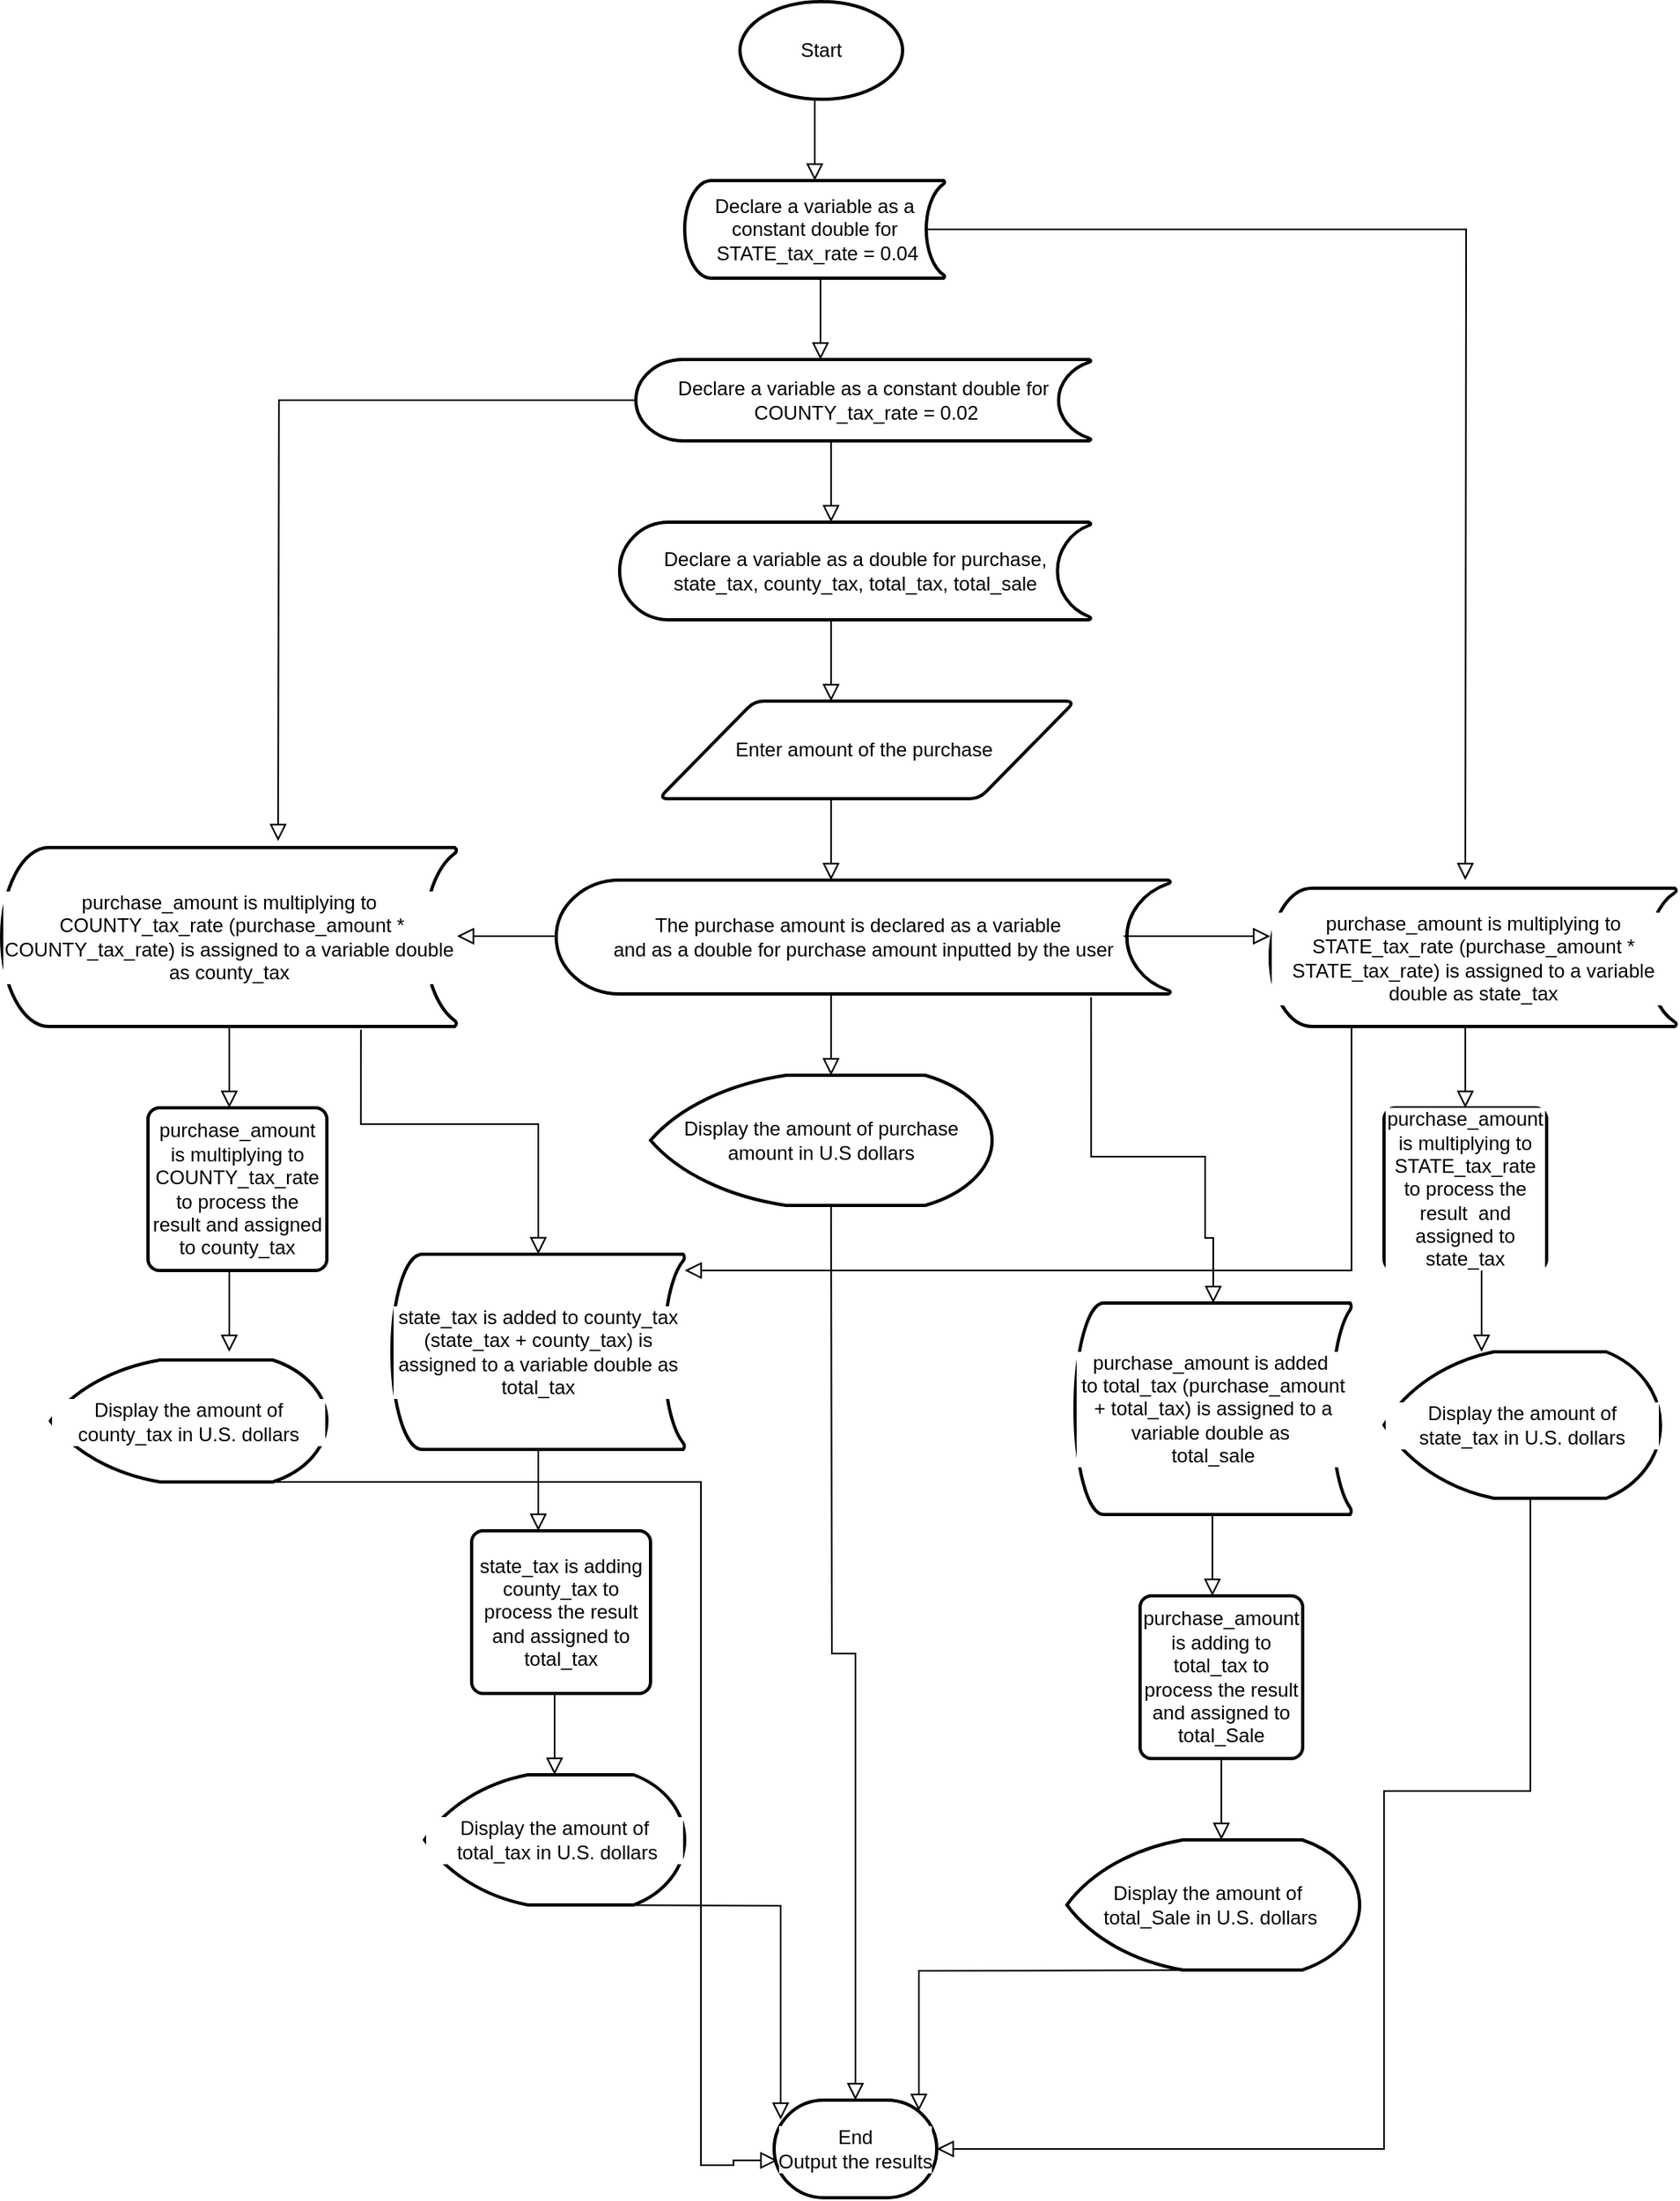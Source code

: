<mxfile version="14.2.6" type="github">
  <diagram id="C5RBs43oDa-KdzZeNtuy" name="Page-1">
    <mxGraphModel dx="2013" dy="795" grid="1" gridSize="10" guides="1" tooltips="1" connect="1" arrows="1" fold="1" page="1" pageScale="1" pageWidth="827" pageHeight="1169" math="0" shadow="0">
      <root>
        <mxCell id="WIyWlLk6GJQsqaUBKTNV-0" />
        <mxCell id="WIyWlLk6GJQsqaUBKTNV-1" parent="WIyWlLk6GJQsqaUBKTNV-0" />
        <mxCell id="c4qMcLKKXXp50W4G4nDf-0" value="Start" style="strokeWidth=2;html=1;shape=mxgraph.flowchart.start_1;whiteSpace=wrap;" vertex="1" parent="WIyWlLk6GJQsqaUBKTNV-1">
          <mxGeometry x="314" y="60" width="100" height="60" as="geometry" />
        </mxCell>
        <mxCell id="c4qMcLKKXXp50W4G4nDf-1" value="" style="rounded=0;html=1;jettySize=auto;orthogonalLoop=1;fontSize=11;endArrow=block;endFill=0;endSize=8;strokeWidth=1;shadow=0;labelBackgroundColor=none;edgeStyle=orthogonalEdgeStyle;" edge="1" parent="WIyWlLk6GJQsqaUBKTNV-1">
          <mxGeometry relative="1" as="geometry">
            <mxPoint x="360" y="120" as="sourcePoint" />
            <mxPoint x="360" y="170" as="targetPoint" />
          </mxGeometry>
        </mxCell>
        <mxCell id="c4qMcLKKXXp50W4G4nDf-2" value="Enter amount of the purchase&amp;nbsp;" style="shape=parallelogram;html=1;strokeWidth=2;perimeter=parallelogramPerimeter;whiteSpace=wrap;rounded=1;arcSize=12;size=0.23;" vertex="1" parent="WIyWlLk6GJQsqaUBKTNV-1">
          <mxGeometry x="264" y="490" width="256" height="60" as="geometry" />
        </mxCell>
        <mxCell id="c4qMcLKKXXp50W4G4nDf-3" value="Declare a variable as a constant double for &amp;nbsp;STATE_tax_rate = 0.04" style="strokeWidth=2;html=1;shape=mxgraph.flowchart.stored_data;whiteSpace=wrap;" vertex="1" parent="WIyWlLk6GJQsqaUBKTNV-1">
          <mxGeometry x="280" y="170" width="160" height="60" as="geometry" />
        </mxCell>
        <mxCell id="c4qMcLKKXXp50W4G4nDf-4" value="" style="rounded=0;html=1;jettySize=auto;orthogonalLoop=1;fontSize=11;endArrow=block;endFill=0;endSize=8;strokeWidth=1;shadow=0;labelBackgroundColor=none;edgeStyle=orthogonalEdgeStyle;" edge="1" parent="WIyWlLk6GJQsqaUBKTNV-1">
          <mxGeometry relative="1" as="geometry">
            <mxPoint x="363.5" y="230" as="sourcePoint" />
            <mxPoint x="363.5" y="280" as="targetPoint" />
            <Array as="points">
              <mxPoint x="363.5" y="230" />
            </Array>
          </mxGeometry>
        </mxCell>
        <mxCell id="c4qMcLKKXXp50W4G4nDf-9" value="Declare a variable as a constant&amp;nbsp;double for &amp;nbsp;COUNTY_tax_rate&amp;nbsp;= 0.02" style="strokeWidth=2;html=1;shape=mxgraph.flowchart.stored_data;whiteSpace=wrap;" vertex="1" parent="WIyWlLk6GJQsqaUBKTNV-1">
          <mxGeometry x="250" y="280" width="280" height="50" as="geometry" />
        </mxCell>
        <mxCell id="c4qMcLKKXXp50W4G4nDf-10" value="" style="rounded=0;html=1;jettySize=auto;orthogonalLoop=1;fontSize=11;endArrow=block;endFill=0;endSize=8;strokeWidth=1;shadow=0;labelBackgroundColor=none;edgeStyle=orthogonalEdgeStyle;" edge="1" parent="WIyWlLk6GJQsqaUBKTNV-1">
          <mxGeometry relative="1" as="geometry">
            <mxPoint x="370" y="330" as="sourcePoint" />
            <mxPoint x="370" y="380" as="targetPoint" />
          </mxGeometry>
        </mxCell>
        <mxCell id="c4qMcLKKXXp50W4G4nDf-11" value="Declare a variable as a double for purchase, state_tax, county_tax, total_tax, total_sale" style="strokeWidth=2;html=1;shape=mxgraph.flowchart.stored_data;whiteSpace=wrap;" vertex="1" parent="WIyWlLk6GJQsqaUBKTNV-1">
          <mxGeometry x="240" y="380" width="290" height="60" as="geometry" />
        </mxCell>
        <mxCell id="c4qMcLKKXXp50W4G4nDf-12" value="" style="rounded=0;html=1;jettySize=auto;orthogonalLoop=1;fontSize=11;endArrow=block;endFill=0;endSize=8;strokeWidth=1;shadow=0;labelBackgroundColor=none;edgeStyle=orthogonalEdgeStyle;" edge="1" parent="WIyWlLk6GJQsqaUBKTNV-1">
          <mxGeometry relative="1" as="geometry">
            <mxPoint x="370" y="440" as="sourcePoint" />
            <mxPoint x="370" y="490" as="targetPoint" />
          </mxGeometry>
        </mxCell>
        <mxCell id="c4qMcLKKXXp50W4G4nDf-13" value="" style="rounded=0;html=1;jettySize=auto;orthogonalLoop=1;fontSize=11;endArrow=block;endFill=0;endSize=8;strokeWidth=1;shadow=0;labelBackgroundColor=none;edgeStyle=orthogonalEdgeStyle;" edge="1" parent="WIyWlLk6GJQsqaUBKTNV-1">
          <mxGeometry relative="1" as="geometry">
            <mxPoint x="370" y="550" as="sourcePoint" />
            <mxPoint x="370" y="600" as="targetPoint" />
          </mxGeometry>
        </mxCell>
        <mxCell id="c4qMcLKKXXp50W4G4nDf-15" value="The purchase amount is declared as a variable &amp;nbsp;&lt;br&gt;and as a double for purchase amount inputted by the user" style="strokeWidth=2;html=1;shape=mxgraph.flowchart.stored_data;whiteSpace=wrap;" vertex="1" parent="WIyWlLk6GJQsqaUBKTNV-1">
          <mxGeometry x="201" y="600" width="378" height="70" as="geometry" />
        </mxCell>
        <mxCell id="c4qMcLKKXXp50W4G4nDf-16" value="" style="rounded=0;html=1;jettySize=auto;orthogonalLoop=1;fontSize=11;endArrow=block;endFill=0;endSize=8;strokeWidth=1;shadow=0;labelBackgroundColor=none;edgeStyle=orthogonalEdgeStyle;" edge="1" parent="WIyWlLk6GJQsqaUBKTNV-1">
          <mxGeometry relative="1" as="geometry">
            <mxPoint x="370" y="670" as="sourcePoint" />
            <mxPoint x="370" y="720" as="targetPoint" />
          </mxGeometry>
        </mxCell>
        <mxCell id="c4qMcLKKXXp50W4G4nDf-17" value="Display the amount of purchase &lt;br&gt;amount in U.S dollars" style="strokeWidth=2;html=1;shape=mxgraph.flowchart.display;whiteSpace=wrap;" vertex="1" parent="WIyWlLk6GJQsqaUBKTNV-1">
          <mxGeometry x="259" y="720" width="210" height="80" as="geometry" />
        </mxCell>
        <mxCell id="c4qMcLKKXXp50W4G4nDf-28" value="" style="rounded=0;html=1;jettySize=auto;orthogonalLoop=1;fontSize=11;endArrow=block;endFill=0;endSize=8;strokeWidth=1;shadow=0;labelBackgroundColor=none;edgeStyle=orthogonalEdgeStyle;" edge="1" parent="WIyWlLk6GJQsqaUBKTNV-1">
          <mxGeometry relative="1" as="geometry">
            <mxPoint x="560" y="634.5" as="sourcePoint" />
            <mxPoint x="640" y="634.5" as="targetPoint" />
            <Array as="points">
              <mxPoint x="550" y="635" />
              <mxPoint x="550" y="635" />
            </Array>
          </mxGeometry>
        </mxCell>
        <mxCell id="c4qMcLKKXXp50W4G4nDf-29" value="purchase_amount is multiplying to STATE_tax_rate (purchase_amount * STATE_tax_rate) is assigned to a variable double as state_tax" style="strokeWidth=2;html=1;shape=mxgraph.flowchart.stored_data;whiteSpace=wrap;labelBackgroundColor=#ffffff;" vertex="1" parent="WIyWlLk6GJQsqaUBKTNV-1">
          <mxGeometry x="640" y="605" width="250" height="85" as="geometry" />
        </mxCell>
        <mxCell id="c4qMcLKKXXp50W4G4nDf-32" value="" style="rounded=0;html=1;jettySize=auto;orthogonalLoop=1;fontSize=11;endArrow=block;endFill=0;endSize=8;strokeWidth=1;shadow=0;labelBackgroundColor=none;edgeStyle=orthogonalEdgeStyle;" edge="1" parent="WIyWlLk6GJQsqaUBKTNV-1">
          <mxGeometry relative="1" as="geometry">
            <mxPoint x="200" y="634.5" as="sourcePoint" />
            <mxPoint x="140" y="634.5" as="targetPoint" />
            <Array as="points">
              <mxPoint x="190" y="634.5" />
              <mxPoint x="190" y="634.5" />
            </Array>
          </mxGeometry>
        </mxCell>
        <mxCell id="c4qMcLKKXXp50W4G4nDf-33" value="purchase_amount is multiplying to&lt;br&gt;&amp;nbsp;COUNTY_tax_rate (purchase_amount * COUNTY_tax_rate) is assigned to a variable double as county_tax" style="strokeWidth=2;html=1;shape=mxgraph.flowchart.stored_data;whiteSpace=wrap;labelBackgroundColor=#ffffff;" vertex="1" parent="WIyWlLk6GJQsqaUBKTNV-1">
          <mxGeometry x="-140" y="580" width="280" height="110" as="geometry" />
        </mxCell>
        <mxCell id="c4qMcLKKXXp50W4G4nDf-36" value="" style="rounded=0;html=1;jettySize=auto;orthogonalLoop=1;fontSize=11;endArrow=block;endFill=0;endSize=8;strokeWidth=1;shadow=0;labelBackgroundColor=none;edgeStyle=orthogonalEdgeStyle;exitX=0.87;exitY=1.029;exitDx=0;exitDy=0;exitPerimeter=0;entryX=0.5;entryY=0;entryDx=0;entryDy=0;entryPerimeter=0;" edge="1" parent="WIyWlLk6GJQsqaUBKTNV-1" source="c4qMcLKKXXp50W4G4nDf-15" target="c4qMcLKKXXp50W4G4nDf-41">
          <mxGeometry relative="1" as="geometry">
            <mxPoint x="560" y="770" as="sourcePoint" />
            <mxPoint x="600" y="830" as="targetPoint" />
            <Array as="points">
              <mxPoint x="530" y="770" />
              <mxPoint x="600" y="770" />
              <mxPoint x="600" y="820" />
              <mxPoint x="605" y="820" />
            </Array>
          </mxGeometry>
        </mxCell>
        <mxCell id="c4qMcLKKXXp50W4G4nDf-37" value="state_tax is added to county_tax (state_tax + county_tax) is assigned to a variable double as total_tax" style="strokeWidth=2;html=1;shape=mxgraph.flowchart.stored_data;whiteSpace=wrap;labelBackgroundColor=#ffffff;" vertex="1" parent="WIyWlLk6GJQsqaUBKTNV-1">
          <mxGeometry x="100" y="830" width="180" height="120" as="geometry" />
        </mxCell>
        <mxCell id="c4qMcLKKXXp50W4G4nDf-41" value="purchase_amount is added&amp;nbsp;&lt;br&gt;to total_tax (purchase_amount + total_tax) is assigned to a variable double as&amp;nbsp;&lt;br&gt;total_sale" style="strokeWidth=2;html=1;shape=mxgraph.flowchart.stored_data;whiteSpace=wrap;labelBackgroundColor=#ffffff;" vertex="1" parent="WIyWlLk6GJQsqaUBKTNV-1">
          <mxGeometry x="520" y="860" width="170" height="130" as="geometry" />
        </mxCell>
        <mxCell id="c4qMcLKKXXp50W4G4nDf-43" value="" style="rounded=0;html=1;jettySize=auto;orthogonalLoop=1;fontSize=11;endArrow=block;endFill=0;endSize=8;strokeWidth=1;shadow=0;labelBackgroundColor=none;edgeStyle=orthogonalEdgeStyle;" edge="1" parent="WIyWlLk6GJQsqaUBKTNV-1">
          <mxGeometry relative="1" as="geometry">
            <mxPoint y="690" as="sourcePoint" />
            <mxPoint y="740" as="targetPoint" />
          </mxGeometry>
        </mxCell>
        <mxCell id="c4qMcLKKXXp50W4G4nDf-44" value="" style="rounded=0;html=1;jettySize=auto;orthogonalLoop=1;fontSize=11;endArrow=block;endFill=0;endSize=8;strokeWidth=1;shadow=0;labelBackgroundColor=none;edgeStyle=orthogonalEdgeStyle;" edge="1" parent="WIyWlLk6GJQsqaUBKTNV-1">
          <mxGeometry relative="1" as="geometry">
            <mxPoint x="760" y="690" as="sourcePoint" />
            <mxPoint x="760" y="740" as="targetPoint" />
          </mxGeometry>
        </mxCell>
        <mxCell id="c4qMcLKKXXp50W4G4nDf-45" value="" style="rounded=0;html=1;jettySize=auto;orthogonalLoop=1;fontSize=11;endArrow=block;endFill=0;endSize=8;strokeWidth=1;shadow=0;labelBackgroundColor=none;edgeStyle=orthogonalEdgeStyle;" edge="1" parent="WIyWlLk6GJQsqaUBKTNV-1">
          <mxGeometry relative="1" as="geometry">
            <mxPoint x="604.5" y="990" as="sourcePoint" />
            <mxPoint x="604.5" y="1040" as="targetPoint" />
          </mxGeometry>
        </mxCell>
        <mxCell id="c4qMcLKKXXp50W4G4nDf-46" value="state_tax is adding county_tax to process the result and assigned to total_tax" style="rounded=1;whiteSpace=wrap;html=1;absoluteArcSize=1;arcSize=14;strokeWidth=2;labelBackgroundColor=#ffffff;" vertex="1" parent="WIyWlLk6GJQsqaUBKTNV-1">
          <mxGeometry x="149" y="1000" width="110" height="100" as="geometry" />
        </mxCell>
        <mxCell id="c4qMcLKKXXp50W4G4nDf-47" value="purchase_amount is multiplying to COUNTY_tax_rate to process the result and assigned to county_tax" style="rounded=1;whiteSpace=wrap;html=1;absoluteArcSize=1;arcSize=14;strokeWidth=2;labelBackgroundColor=#ffffff;" vertex="1" parent="WIyWlLk6GJQsqaUBKTNV-1">
          <mxGeometry x="-50" y="740" width="110" height="100" as="geometry" />
        </mxCell>
        <mxCell id="c4qMcLKKXXp50W4G4nDf-48" value="purchase_amount is multiplying to STATE_tax_rate to process the result &amp;nbsp;and assigned to state_tax" style="rounded=1;whiteSpace=wrap;html=1;absoluteArcSize=1;arcSize=14;strokeWidth=2;labelBackgroundColor=#ffffff;" vertex="1" parent="WIyWlLk6GJQsqaUBKTNV-1">
          <mxGeometry x="710" y="740" width="100" height="100" as="geometry" />
        </mxCell>
        <mxCell id="c4qMcLKKXXp50W4G4nDf-49" value="purchase_amount is adding to total_tax to process the result and assigned to total_Sale" style="rounded=1;whiteSpace=wrap;html=1;absoluteArcSize=1;arcSize=14;strokeWidth=2;labelBackgroundColor=#ffffff;" vertex="1" parent="WIyWlLk6GJQsqaUBKTNV-1">
          <mxGeometry x="560" y="1040" width="100" height="100" as="geometry" />
        </mxCell>
        <mxCell id="c4qMcLKKXXp50W4G4nDf-50" value="" style="rounded=0;html=1;jettySize=auto;orthogonalLoop=1;fontSize=11;endArrow=block;endFill=0;endSize=8;strokeWidth=1;shadow=0;labelBackgroundColor=none;edgeStyle=orthogonalEdgeStyle;" edge="1" parent="WIyWlLk6GJQsqaUBKTNV-1">
          <mxGeometry relative="1" as="geometry">
            <mxPoint x="190" y="950" as="sourcePoint" />
            <mxPoint x="190" y="1000" as="targetPoint" />
          </mxGeometry>
        </mxCell>
        <mxCell id="c4qMcLKKXXp50W4G4nDf-52" value="" style="rounded=0;html=1;jettySize=auto;orthogonalLoop=1;fontSize=11;endArrow=block;endFill=0;endSize=8;strokeWidth=1;shadow=0;labelBackgroundColor=none;edgeStyle=orthogonalEdgeStyle;exitX=0.789;exitY=1.018;exitDx=0;exitDy=0;exitPerimeter=0;" edge="1" parent="WIyWlLk6GJQsqaUBKTNV-1" source="c4qMcLKKXXp50W4G4nDf-33">
          <mxGeometry relative="1" as="geometry">
            <mxPoint x="90" y="740" as="sourcePoint" />
            <mxPoint x="190" y="830" as="targetPoint" />
            <Array as="points">
              <mxPoint x="81" y="750" />
              <mxPoint x="190" y="750" />
            </Array>
          </mxGeometry>
        </mxCell>
        <mxCell id="c4qMcLKKXXp50W4G4nDf-54" value="" style="rounded=0;html=1;jettySize=auto;orthogonalLoop=1;fontSize=11;endArrow=block;endFill=0;endSize=8;strokeWidth=1;shadow=0;labelBackgroundColor=none;edgeStyle=orthogonalEdgeStyle;exitX=0.2;exitY=1.012;exitDx=0;exitDy=0;exitPerimeter=0;" edge="1" parent="WIyWlLk6GJQsqaUBKTNV-1" source="c4qMcLKKXXp50W4G4nDf-29" target="c4qMcLKKXXp50W4G4nDf-37">
          <mxGeometry relative="1" as="geometry">
            <mxPoint x="390" y="880" as="sourcePoint" />
            <mxPoint x="390" y="960" as="targetPoint" />
            <Array as="points">
              <mxPoint x="690" y="840" />
            </Array>
          </mxGeometry>
        </mxCell>
        <mxCell id="c4qMcLKKXXp50W4G4nDf-57" value="" style="rounded=0;html=1;jettySize=auto;orthogonalLoop=1;fontSize=11;endArrow=block;endFill=0;endSize=8;strokeWidth=1;shadow=0;labelBackgroundColor=none;edgeStyle=orthogonalEdgeStyle;exitX=0;exitY=0.5;exitDx=0;exitDy=0;exitPerimeter=0;" edge="1" parent="WIyWlLk6GJQsqaUBKTNV-1" source="c4qMcLKKXXp50W4G4nDf-9">
          <mxGeometry relative="1" as="geometry">
            <mxPoint x="30" y="520" as="sourcePoint" />
            <mxPoint x="30" y="576" as="targetPoint" />
            <Array as="points" />
          </mxGeometry>
        </mxCell>
        <mxCell id="c4qMcLKKXXp50W4G4nDf-58" value="" style="rounded=0;html=1;jettySize=auto;orthogonalLoop=1;fontSize=11;endArrow=block;endFill=0;endSize=8;strokeWidth=1;shadow=0;labelBackgroundColor=none;edgeStyle=orthogonalEdgeStyle;exitX=0.93;exitY=0.5;exitDx=0;exitDy=0;exitPerimeter=0;" edge="1" parent="WIyWlLk6GJQsqaUBKTNV-1" source="c4qMcLKKXXp50W4G4nDf-3">
          <mxGeometry relative="1" as="geometry">
            <mxPoint x="760" y="550" as="sourcePoint" />
            <mxPoint x="760" y="600" as="targetPoint" />
          </mxGeometry>
        </mxCell>
        <mxCell id="c4qMcLKKXXp50W4G4nDf-59" value="Display the amount of county_tax in U.S. dollars" style="strokeWidth=2;html=1;shape=mxgraph.flowchart.display;whiteSpace=wrap;labelBackgroundColor=#ffffff;" vertex="1" parent="WIyWlLk6GJQsqaUBKTNV-1">
          <mxGeometry x="-110" y="895" width="170" height="75" as="geometry" />
        </mxCell>
        <mxCell id="c4qMcLKKXXp50W4G4nDf-60" value="Display the amount of &amp;nbsp;total_tax in U.S. dollars" style="strokeWidth=2;html=1;shape=mxgraph.flowchart.display;whiteSpace=wrap;labelBackgroundColor=#ffffff;" vertex="1" parent="WIyWlLk6GJQsqaUBKTNV-1">
          <mxGeometry x="120" y="1150" width="160" height="80" as="geometry" />
        </mxCell>
        <mxCell id="c4qMcLKKXXp50W4G4nDf-61" value="Display the amount of &amp;nbsp;&lt;br&gt;total_Sale in U.S. dollars&amp;nbsp;&lt;br&gt;" style="strokeWidth=2;html=1;shape=mxgraph.flowchart.display;whiteSpace=wrap;labelBackgroundColor=#ffffff;" vertex="1" parent="WIyWlLk6GJQsqaUBKTNV-1">
          <mxGeometry x="515" y="1190" width="180" height="80" as="geometry" />
        </mxCell>
        <mxCell id="c4qMcLKKXXp50W4G4nDf-62" value="Display the amount of state_tax in U.S. dollars" style="strokeWidth=2;html=1;shape=mxgraph.flowchart.display;whiteSpace=wrap;labelBackgroundColor=#ffffff;" vertex="1" parent="WIyWlLk6GJQsqaUBKTNV-1">
          <mxGeometry x="710" y="890" width="170" height="90" as="geometry" />
        </mxCell>
        <mxCell id="c4qMcLKKXXp50W4G4nDf-63" value="" style="rounded=0;html=1;jettySize=auto;orthogonalLoop=1;fontSize=11;endArrow=block;endFill=0;endSize=8;strokeWidth=1;shadow=0;labelBackgroundColor=none;edgeStyle=orthogonalEdgeStyle;" edge="1" parent="WIyWlLk6GJQsqaUBKTNV-1">
          <mxGeometry relative="1" as="geometry">
            <mxPoint y="840" as="sourcePoint" />
            <mxPoint y="890" as="targetPoint" />
          </mxGeometry>
        </mxCell>
        <mxCell id="c4qMcLKKXXp50W4G4nDf-64" value="" style="rounded=0;html=1;jettySize=auto;orthogonalLoop=1;fontSize=11;endArrow=block;endFill=0;endSize=8;strokeWidth=1;shadow=0;labelBackgroundColor=none;edgeStyle=orthogonalEdgeStyle;" edge="1" parent="WIyWlLk6GJQsqaUBKTNV-1">
          <mxGeometry relative="1" as="geometry">
            <mxPoint x="200" y="1100" as="sourcePoint" />
            <mxPoint x="200" y="1150" as="targetPoint" />
          </mxGeometry>
        </mxCell>
        <mxCell id="c4qMcLKKXXp50W4G4nDf-65" value="" style="rounded=0;html=1;jettySize=auto;orthogonalLoop=1;fontSize=11;endArrow=block;endFill=0;endSize=8;strokeWidth=1;shadow=0;labelBackgroundColor=none;edgeStyle=orthogonalEdgeStyle;" edge="1" parent="WIyWlLk6GJQsqaUBKTNV-1">
          <mxGeometry relative="1" as="geometry">
            <mxPoint x="610" y="1140" as="sourcePoint" />
            <mxPoint x="610" y="1190" as="targetPoint" />
          </mxGeometry>
        </mxCell>
        <mxCell id="c4qMcLKKXXp50W4G4nDf-66" value="" style="rounded=0;html=1;jettySize=auto;orthogonalLoop=1;fontSize=11;endArrow=block;endFill=0;endSize=8;strokeWidth=1;shadow=0;labelBackgroundColor=none;edgeStyle=orthogonalEdgeStyle;" edge="1" parent="WIyWlLk6GJQsqaUBKTNV-1">
          <mxGeometry relative="1" as="geometry">
            <mxPoint x="770" y="840" as="sourcePoint" />
            <mxPoint x="770" y="890" as="targetPoint" />
          </mxGeometry>
        </mxCell>
        <mxCell id="c4qMcLKKXXp50W4G4nDf-68" value="End&lt;br&gt;Output the results" style="strokeWidth=2;html=1;shape=mxgraph.flowchart.terminator;whiteSpace=wrap;labelBackgroundColor=#ffffff;" vertex="1" parent="WIyWlLk6GJQsqaUBKTNV-1">
          <mxGeometry x="335" y="1350" width="100" height="60" as="geometry" />
        </mxCell>
        <mxCell id="c4qMcLKKXXp50W4G4nDf-69" value="" style="rounded=0;html=1;jettySize=auto;orthogonalLoop=1;fontSize=11;endArrow=block;endFill=0;endSize=8;strokeWidth=1;shadow=0;labelBackgroundColor=none;edgeStyle=orthogonalEdgeStyle;entryX=0.02;entryY=0.617;entryDx=0;entryDy=0;entryPerimeter=0;" edge="1" parent="WIyWlLk6GJQsqaUBKTNV-1" target="c4qMcLKKXXp50W4G4nDf-68">
          <mxGeometry relative="1" as="geometry">
            <mxPoint x="-20" y="970" as="sourcePoint" />
            <mxPoint x="330" y="1390" as="targetPoint" />
            <Array as="points">
              <mxPoint x="290" y="970" />
              <mxPoint x="290" y="1390" />
              <mxPoint x="310" y="1390" />
              <mxPoint x="310" y="1387" />
            </Array>
          </mxGeometry>
        </mxCell>
        <mxCell id="c4qMcLKKXXp50W4G4nDf-70" value="" style="rounded=0;html=1;jettySize=auto;orthogonalLoop=1;fontSize=11;endArrow=block;endFill=0;endSize=8;strokeWidth=1;shadow=0;labelBackgroundColor=none;edgeStyle=orthogonalEdgeStyle;entryX=0.04;entryY=0.2;entryDx=0;entryDy=0;entryPerimeter=0;" edge="1" parent="WIyWlLk6GJQsqaUBKTNV-1" target="c4qMcLKKXXp50W4G4nDf-68">
          <mxGeometry relative="1" as="geometry">
            <mxPoint x="200" y="1230" as="sourcePoint" />
            <mxPoint x="200" y="1280" as="targetPoint" />
          </mxGeometry>
        </mxCell>
        <mxCell id="c4qMcLKKXXp50W4G4nDf-71" value="" style="rounded=0;html=1;jettySize=auto;orthogonalLoop=1;fontSize=11;endArrow=block;endFill=0;endSize=8;strokeWidth=1;shadow=0;labelBackgroundColor=none;edgeStyle=orthogonalEdgeStyle;entryX=1;entryY=0.5;entryDx=0;entryDy=0;entryPerimeter=0;" edge="1" parent="WIyWlLk6GJQsqaUBKTNV-1" target="c4qMcLKKXXp50W4G4nDf-68">
          <mxGeometry relative="1" as="geometry">
            <mxPoint x="800" y="980" as="sourcePoint" />
            <mxPoint x="800" y="1030" as="targetPoint" />
            <Array as="points">
              <mxPoint x="800" y="1160" />
              <mxPoint x="710" y="1160" />
              <mxPoint x="710" y="1380" />
            </Array>
          </mxGeometry>
        </mxCell>
        <mxCell id="c4qMcLKKXXp50W4G4nDf-72" value="" style="rounded=0;html=1;jettySize=auto;orthogonalLoop=1;fontSize=11;endArrow=block;endFill=0;endSize=8;strokeWidth=1;shadow=0;labelBackgroundColor=none;edgeStyle=orthogonalEdgeStyle;entryX=0.89;entryY=0.11;entryDx=0;entryDy=0;entryPerimeter=0;" edge="1" parent="WIyWlLk6GJQsqaUBKTNV-1" target="c4qMcLKKXXp50W4G4nDf-68">
          <mxGeometry relative="1" as="geometry">
            <mxPoint x="620" y="1270" as="sourcePoint" />
            <mxPoint x="620" y="1320" as="targetPoint" />
          </mxGeometry>
        </mxCell>
        <mxCell id="c4qMcLKKXXp50W4G4nDf-73" value="" style="rounded=0;html=1;jettySize=auto;orthogonalLoop=1;fontSize=11;endArrow=block;endFill=0;endSize=8;strokeWidth=1;shadow=0;labelBackgroundColor=none;edgeStyle=orthogonalEdgeStyle;entryX=0.5;entryY=0;entryDx=0;entryDy=0;entryPerimeter=0;" edge="1" parent="WIyWlLk6GJQsqaUBKTNV-1" target="c4qMcLKKXXp50W4G4nDf-68">
          <mxGeometry relative="1" as="geometry">
            <mxPoint x="370" y="800" as="sourcePoint" />
            <mxPoint x="370" y="850" as="targetPoint" />
          </mxGeometry>
        </mxCell>
      </root>
    </mxGraphModel>
  </diagram>
</mxfile>
